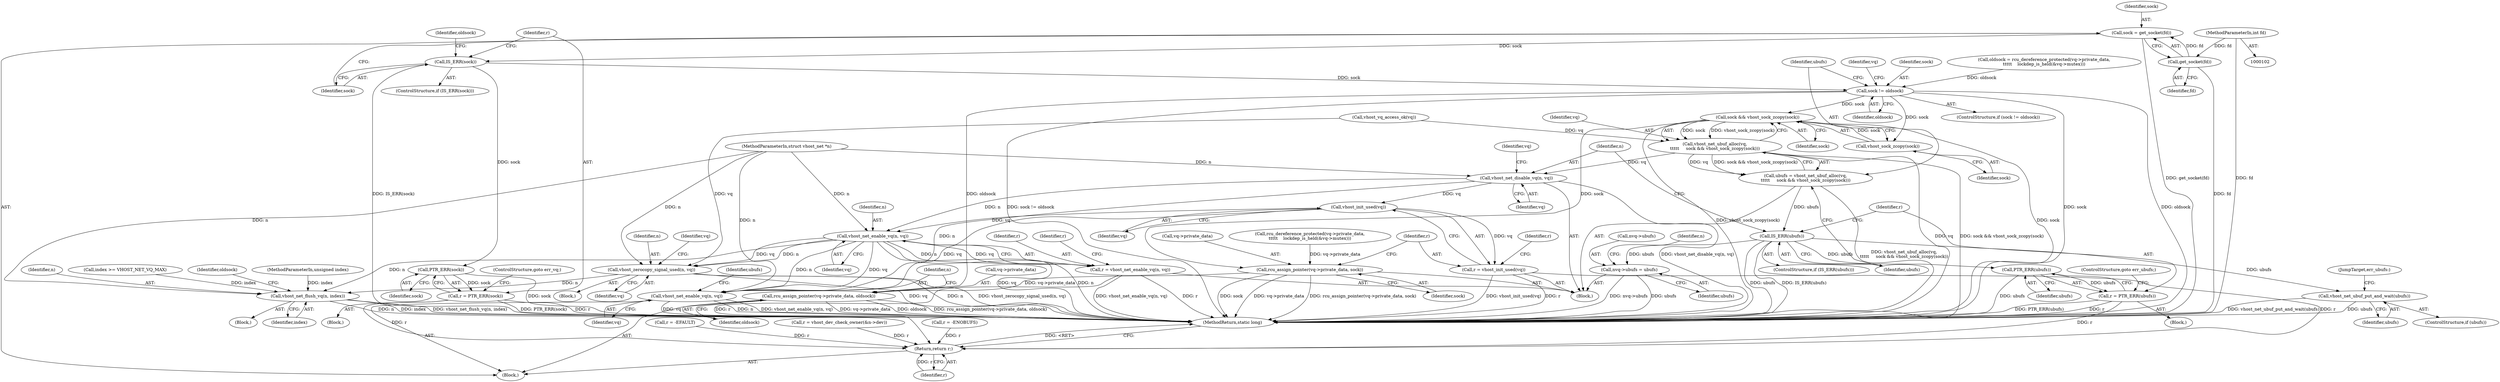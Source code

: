 digraph "0_linux_dd7633ecd553a5e304d349aa6f8eb8a0417098c5@API" {
"1000177" [label="(Call,sock = get_socket(fd))"];
"1000179" [label="(Call,get_socket(fd))"];
"1000105" [label="(MethodParameterIn,int fd)"];
"1000182" [label="(Call,IS_ERR(sock))"];
"1000187" [label="(Call,PTR_ERR(sock))"];
"1000185" [label="(Call,r = PTR_ERR(sock))"];
"1000345" [label="(Return,return r;)"];
"1000202" [label="(Call,sock != oldsock)"];
"1000210" [label="(Call,sock && vhost_sock_zcopy(sock))"];
"1000208" [label="(Call,vhost_net_ubuf_alloc(vq,\n\t\t\t\t\t     sock && vhost_sock_zcopy(sock)))"];
"1000206" [label="(Call,ubufs = vhost_net_ubuf_alloc(vq,\n\t\t\t\t\t     sock && vhost_sock_zcopy(sock)))"];
"1000215" [label="(Call,IS_ERR(ubufs))"];
"1000220" [label="(Call,PTR_ERR(ubufs))"];
"1000218" [label="(Call,r = PTR_ERR(ubufs))"];
"1000251" [label="(Call,nvq->ubufs = ubufs)"];
"1000324" [label="(Call,vhost_net_ubuf_put_and_wait(ubufs))"];
"1000223" [label="(Call,vhost_net_disable_vq(n, vq))"];
"1000233" [label="(Call,vhost_init_used(vq))"];
"1000231" [label="(Call,r = vhost_init_used(vq))"];
"1000240" [label="(Call,vhost_net_enable_vq(n, vq))"];
"1000238" [label="(Call,r = vhost_net_enable_vq(n, vq))"];
"1000286" [label="(Call,vhost_zerocopy_signal_used(n, vq))"];
"1000297" [label="(Call,vhost_net_flush_vq(n, index))"];
"1000319" [label="(Call,vhost_net_enable_vq(n, vq))"];
"1000226" [label="(Call,rcu_assign_pointer(vq->private_data, sock))"];
"1000314" [label="(Call,rcu_assign_pointer(vq->private_data, oldsock))"];
"1000212" [label="(Call,vhost_sock_zcopy(sock))"];
"1000139" [label="(Call,r = -ENOBUFS)"];
"1000105" [label="(MethodParameterIn,int fd)"];
"1000345" [label="(Return,return r;)"];
"1000222" [label="(ControlStructure,goto err_ubufs;)"];
"1000320" [label="(Identifier,n)"];
"1000216" [label="(Identifier,ubufs)"];
"1000242" [label="(Identifier,vq)"];
"1000318" [label="(Identifier,oldsock)"];
"1000315" [label="(Call,vq->private_data)"];
"1000187" [label="(Call,PTR_ERR(sock))"];
"1000287" [label="(Identifier,n)"];
"1000258" [label="(Identifier,n)"];
"1000226" [label="(Call,rcu_assign_pointer(vq->private_data, sock))"];
"1000103" [label="(MethodParameterIn,struct vhost_net *n)"];
"1000225" [label="(Identifier,vq)"];
"1000321" [label="(Identifier,vq)"];
"1000298" [label="(Identifier,n)"];
"1000169" [label="(Call,vhost_vq_access_ok(vq))"];
"1000214" [label="(ControlStructure,if (IS_ERR(ubufs)))"];
"1000223" [label="(Call,vhost_net_disable_vq(n, vq))"];
"1000220" [label="(Call,PTR_ERR(ubufs))"];
"1000323" [label="(Identifier,ubufs)"];
"1000238" [label="(Call,r = vhost_net_enable_vq(n, vq))"];
"1000186" [label="(Identifier,r)"];
"1000206" [label="(Call,ubufs = vhost_net_ubuf_alloc(vq,\n\t\t\t\t\t     sock && vhost_sock_zcopy(sock)))"];
"1000215" [label="(Call,IS_ERR(ubufs))"];
"1000231" [label="(Call,r = vhost_init_used(vq))"];
"1000208" [label="(Call,vhost_net_ubuf_alloc(vq,\n\t\t\t\t\t     sock && vhost_sock_zcopy(sock)))"];
"1000236" [label="(Identifier,r)"];
"1000302" [label="(Identifier,oldsock)"];
"1000251" [label="(Call,nvq->ubufs = ubufs)"];
"1000314" [label="(Call,rcu_assign_pointer(vq->private_data, oldsock))"];
"1000217" [label="(Block,)"];
"1000190" [label="(Call,oldsock = rcu_dereference_protected(vq->private_data,\n\t\t\t\t\t    lockdep_is_held(&vq->mutex)))"];
"1000286" [label="(Call,vhost_zerocopy_signal_used(n, vq))"];
"1000188" [label="(Identifier,sock)"];
"1000213" [label="(Identifier,sock)"];
"1000201" [label="(ControlStructure,if (sock != oldsock))"];
"1000184" [label="(Block,)"];
"1000178" [label="(Identifier,sock)"];
"1000189" [label="(ControlStructure,goto err_vq;)"];
"1000212" [label="(Call,vhost_sock_zcopy(sock))"];
"1000239" [label="(Identifier,r)"];
"1000191" [label="(Identifier,oldsock)"];
"1000230" [label="(Identifier,sock)"];
"1000218" [label="(Call,r = PTR_ERR(ubufs))"];
"1000322" [label="(ControlStructure,if (ubufs))"];
"1000221" [label="(Identifier,ubufs)"];
"1000192" [label="(Call,rcu_dereference_protected(vq->private_data,\n\t\t\t\t\t    lockdep_is_held(&vq->mutex)))"];
"1000124" [label="(Call,r = vhost_dev_check_owner(&n->dev))"];
"1000177" [label="(Call,sock = get_socket(fd))"];
"1000319" [label="(Call,vhost_net_enable_vq(n, vq))"];
"1000346" [label="(Identifier,r)"];
"1000255" [label="(Identifier,ubufs)"];
"1000244" [label="(Identifier,r)"];
"1000241" [label="(Identifier,n)"];
"1000210" [label="(Call,sock && vhost_sock_zcopy(sock))"];
"1000233" [label="(Call,vhost_init_used(vq))"];
"1000219" [label="(Identifier,r)"];
"1000274" [label="(Identifier,vq)"];
"1000207" [label="(Identifier,ubufs)"];
"1000232" [label="(Identifier,r)"];
"1000202" [label="(Call,sock != oldsock)"];
"1000347" [label="(MethodReturn,static long)"];
"1000104" [label="(MethodParameterIn,unsigned index)"];
"1000224" [label="(Identifier,n)"];
"1000172" [label="(Call,r = -EFAULT)"];
"1000182" [label="(Call,IS_ERR(sock))"];
"1000204" [label="(Identifier,oldsock)"];
"1000106" [label="(Block,)"];
"1000183" [label="(Identifier,sock)"];
"1000179" [label="(Call,get_socket(fd))"];
"1000234" [label="(Identifier,vq)"];
"1000203" [label="(Identifier,sock)"];
"1000185" [label="(Call,r = PTR_ERR(sock))"];
"1000180" [label="(Identifier,fd)"];
"1000292" [label="(Identifier,vq)"];
"1000240" [label="(Call,vhost_net_enable_vq(n, vq))"];
"1000325" [label="(Identifier,ubufs)"];
"1000326" [label="(JumpTarget,err_ubufs:)"];
"1000324" [label="(Call,vhost_net_ubuf_put_and_wait(ubufs))"];
"1000297" [label="(Call,vhost_net_flush_vq(n, index))"];
"1000296" [label="(Block,)"];
"1000228" [label="(Identifier,vq)"];
"1000278" [label="(Block,)"];
"1000205" [label="(Block,)"];
"1000252" [label="(Call,nvq->ubufs)"];
"1000211" [label="(Identifier,sock)"];
"1000299" [label="(Identifier,index)"];
"1000227" [label="(Call,vq->private_data)"];
"1000181" [label="(ControlStructure,if (IS_ERR(sock)))"];
"1000288" [label="(Identifier,vq)"];
"1000209" [label="(Identifier,vq)"];
"1000135" [label="(Call,index >= VHOST_NET_VQ_MAX)"];
"1000177" -> "1000106"  [label="AST: "];
"1000177" -> "1000179"  [label="CFG: "];
"1000178" -> "1000177"  [label="AST: "];
"1000179" -> "1000177"  [label="AST: "];
"1000183" -> "1000177"  [label="CFG: "];
"1000177" -> "1000347"  [label="DDG: get_socket(fd)"];
"1000179" -> "1000177"  [label="DDG: fd"];
"1000177" -> "1000182"  [label="DDG: sock"];
"1000179" -> "1000180"  [label="CFG: "];
"1000180" -> "1000179"  [label="AST: "];
"1000179" -> "1000347"  [label="DDG: fd"];
"1000105" -> "1000179"  [label="DDG: fd"];
"1000105" -> "1000102"  [label="AST: "];
"1000105" -> "1000347"  [label="DDG: fd"];
"1000182" -> "1000181"  [label="AST: "];
"1000182" -> "1000183"  [label="CFG: "];
"1000183" -> "1000182"  [label="AST: "];
"1000186" -> "1000182"  [label="CFG: "];
"1000191" -> "1000182"  [label="CFG: "];
"1000182" -> "1000347"  [label="DDG: IS_ERR(sock)"];
"1000182" -> "1000187"  [label="DDG: sock"];
"1000182" -> "1000202"  [label="DDG: sock"];
"1000187" -> "1000185"  [label="AST: "];
"1000187" -> "1000188"  [label="CFG: "];
"1000188" -> "1000187"  [label="AST: "];
"1000185" -> "1000187"  [label="CFG: "];
"1000187" -> "1000347"  [label="DDG: sock"];
"1000187" -> "1000185"  [label="DDG: sock"];
"1000185" -> "1000184"  [label="AST: "];
"1000186" -> "1000185"  [label="AST: "];
"1000189" -> "1000185"  [label="CFG: "];
"1000185" -> "1000347"  [label="DDG: r"];
"1000185" -> "1000347"  [label="DDG: PTR_ERR(sock)"];
"1000185" -> "1000345"  [label="DDG: r"];
"1000345" -> "1000106"  [label="AST: "];
"1000345" -> "1000346"  [label="CFG: "];
"1000346" -> "1000345"  [label="AST: "];
"1000347" -> "1000345"  [label="CFG: "];
"1000345" -> "1000347"  [label="DDG: <RET>"];
"1000346" -> "1000345"  [label="DDG: r"];
"1000124" -> "1000345"  [label="DDG: r"];
"1000238" -> "1000345"  [label="DDG: r"];
"1000218" -> "1000345"  [label="DDG: r"];
"1000139" -> "1000345"  [label="DDG: r"];
"1000231" -> "1000345"  [label="DDG: r"];
"1000172" -> "1000345"  [label="DDG: r"];
"1000202" -> "1000201"  [label="AST: "];
"1000202" -> "1000204"  [label="CFG: "];
"1000203" -> "1000202"  [label="AST: "];
"1000204" -> "1000202"  [label="AST: "];
"1000207" -> "1000202"  [label="CFG: "];
"1000274" -> "1000202"  [label="CFG: "];
"1000202" -> "1000347"  [label="DDG: sock"];
"1000202" -> "1000347"  [label="DDG: sock != oldsock"];
"1000202" -> "1000347"  [label="DDG: oldsock"];
"1000190" -> "1000202"  [label="DDG: oldsock"];
"1000202" -> "1000210"  [label="DDG: sock"];
"1000202" -> "1000212"  [label="DDG: sock"];
"1000202" -> "1000314"  [label="DDG: oldsock"];
"1000210" -> "1000208"  [label="AST: "];
"1000210" -> "1000211"  [label="CFG: "];
"1000210" -> "1000212"  [label="CFG: "];
"1000211" -> "1000210"  [label="AST: "];
"1000212" -> "1000210"  [label="AST: "];
"1000208" -> "1000210"  [label="CFG: "];
"1000210" -> "1000347"  [label="DDG: vhost_sock_zcopy(sock)"];
"1000210" -> "1000347"  [label="DDG: sock"];
"1000210" -> "1000208"  [label="DDG: sock"];
"1000210" -> "1000208"  [label="DDG: vhost_sock_zcopy(sock)"];
"1000212" -> "1000210"  [label="DDG: sock"];
"1000210" -> "1000226"  [label="DDG: sock"];
"1000208" -> "1000206"  [label="AST: "];
"1000209" -> "1000208"  [label="AST: "];
"1000206" -> "1000208"  [label="CFG: "];
"1000208" -> "1000347"  [label="DDG: vq"];
"1000208" -> "1000347"  [label="DDG: sock && vhost_sock_zcopy(sock)"];
"1000208" -> "1000206"  [label="DDG: vq"];
"1000208" -> "1000206"  [label="DDG: sock && vhost_sock_zcopy(sock)"];
"1000169" -> "1000208"  [label="DDG: vq"];
"1000208" -> "1000223"  [label="DDG: vq"];
"1000206" -> "1000205"  [label="AST: "];
"1000207" -> "1000206"  [label="AST: "];
"1000216" -> "1000206"  [label="CFG: "];
"1000206" -> "1000347"  [label="DDG: vhost_net_ubuf_alloc(vq,\n\t\t\t\t\t     sock && vhost_sock_zcopy(sock))"];
"1000206" -> "1000215"  [label="DDG: ubufs"];
"1000215" -> "1000214"  [label="AST: "];
"1000215" -> "1000216"  [label="CFG: "];
"1000216" -> "1000215"  [label="AST: "];
"1000219" -> "1000215"  [label="CFG: "];
"1000224" -> "1000215"  [label="CFG: "];
"1000215" -> "1000347"  [label="DDG: ubufs"];
"1000215" -> "1000347"  [label="DDG: IS_ERR(ubufs)"];
"1000215" -> "1000220"  [label="DDG: ubufs"];
"1000215" -> "1000251"  [label="DDG: ubufs"];
"1000215" -> "1000324"  [label="DDG: ubufs"];
"1000220" -> "1000218"  [label="AST: "];
"1000220" -> "1000221"  [label="CFG: "];
"1000221" -> "1000220"  [label="AST: "];
"1000218" -> "1000220"  [label="CFG: "];
"1000220" -> "1000347"  [label="DDG: ubufs"];
"1000220" -> "1000218"  [label="DDG: ubufs"];
"1000218" -> "1000217"  [label="AST: "];
"1000219" -> "1000218"  [label="AST: "];
"1000222" -> "1000218"  [label="CFG: "];
"1000218" -> "1000347"  [label="DDG: r"];
"1000218" -> "1000347"  [label="DDG: PTR_ERR(ubufs)"];
"1000251" -> "1000205"  [label="AST: "];
"1000251" -> "1000255"  [label="CFG: "];
"1000252" -> "1000251"  [label="AST: "];
"1000255" -> "1000251"  [label="AST: "];
"1000258" -> "1000251"  [label="CFG: "];
"1000251" -> "1000347"  [label="DDG: ubufs"];
"1000251" -> "1000347"  [label="DDG: nvq->ubufs"];
"1000324" -> "1000322"  [label="AST: "];
"1000324" -> "1000325"  [label="CFG: "];
"1000325" -> "1000324"  [label="AST: "];
"1000326" -> "1000324"  [label="CFG: "];
"1000324" -> "1000347"  [label="DDG: vhost_net_ubuf_put_and_wait(ubufs)"];
"1000324" -> "1000347"  [label="DDG: ubufs"];
"1000223" -> "1000205"  [label="AST: "];
"1000223" -> "1000225"  [label="CFG: "];
"1000224" -> "1000223"  [label="AST: "];
"1000225" -> "1000223"  [label="AST: "];
"1000228" -> "1000223"  [label="CFG: "];
"1000223" -> "1000347"  [label="DDG: vhost_net_disable_vq(n, vq)"];
"1000103" -> "1000223"  [label="DDG: n"];
"1000223" -> "1000233"  [label="DDG: vq"];
"1000223" -> "1000240"  [label="DDG: n"];
"1000223" -> "1000319"  [label="DDG: n"];
"1000233" -> "1000231"  [label="AST: "];
"1000233" -> "1000234"  [label="CFG: "];
"1000234" -> "1000233"  [label="AST: "];
"1000231" -> "1000233"  [label="CFG: "];
"1000233" -> "1000231"  [label="DDG: vq"];
"1000233" -> "1000240"  [label="DDG: vq"];
"1000233" -> "1000319"  [label="DDG: vq"];
"1000231" -> "1000205"  [label="AST: "];
"1000232" -> "1000231"  [label="AST: "];
"1000236" -> "1000231"  [label="CFG: "];
"1000231" -> "1000347"  [label="DDG: vhost_init_used(vq)"];
"1000231" -> "1000347"  [label="DDG: r"];
"1000240" -> "1000238"  [label="AST: "];
"1000240" -> "1000242"  [label="CFG: "];
"1000241" -> "1000240"  [label="AST: "];
"1000242" -> "1000240"  [label="AST: "];
"1000238" -> "1000240"  [label="CFG: "];
"1000240" -> "1000347"  [label="DDG: vq"];
"1000240" -> "1000347"  [label="DDG: n"];
"1000240" -> "1000238"  [label="DDG: n"];
"1000240" -> "1000238"  [label="DDG: vq"];
"1000103" -> "1000240"  [label="DDG: n"];
"1000240" -> "1000286"  [label="DDG: n"];
"1000240" -> "1000286"  [label="DDG: vq"];
"1000240" -> "1000297"  [label="DDG: n"];
"1000240" -> "1000319"  [label="DDG: n"];
"1000240" -> "1000319"  [label="DDG: vq"];
"1000238" -> "1000205"  [label="AST: "];
"1000239" -> "1000238"  [label="AST: "];
"1000244" -> "1000238"  [label="CFG: "];
"1000238" -> "1000347"  [label="DDG: r"];
"1000238" -> "1000347"  [label="DDG: vhost_net_enable_vq(n, vq)"];
"1000286" -> "1000278"  [label="AST: "];
"1000286" -> "1000288"  [label="CFG: "];
"1000287" -> "1000286"  [label="AST: "];
"1000288" -> "1000286"  [label="AST: "];
"1000292" -> "1000286"  [label="CFG: "];
"1000286" -> "1000347"  [label="DDG: vhost_zerocopy_signal_used(n, vq)"];
"1000286" -> "1000347"  [label="DDG: n"];
"1000286" -> "1000347"  [label="DDG: vq"];
"1000103" -> "1000286"  [label="DDG: n"];
"1000169" -> "1000286"  [label="DDG: vq"];
"1000286" -> "1000297"  [label="DDG: n"];
"1000297" -> "1000296"  [label="AST: "];
"1000297" -> "1000299"  [label="CFG: "];
"1000298" -> "1000297"  [label="AST: "];
"1000299" -> "1000297"  [label="AST: "];
"1000302" -> "1000297"  [label="CFG: "];
"1000297" -> "1000347"  [label="DDG: n"];
"1000297" -> "1000347"  [label="DDG: index"];
"1000297" -> "1000347"  [label="DDG: vhost_net_flush_vq(n, index)"];
"1000103" -> "1000297"  [label="DDG: n"];
"1000135" -> "1000297"  [label="DDG: index"];
"1000104" -> "1000297"  [label="DDG: index"];
"1000319" -> "1000106"  [label="AST: "];
"1000319" -> "1000321"  [label="CFG: "];
"1000320" -> "1000319"  [label="AST: "];
"1000321" -> "1000319"  [label="AST: "];
"1000323" -> "1000319"  [label="CFG: "];
"1000319" -> "1000347"  [label="DDG: vhost_net_enable_vq(n, vq)"];
"1000319" -> "1000347"  [label="DDG: vq"];
"1000319" -> "1000347"  [label="DDG: n"];
"1000103" -> "1000319"  [label="DDG: n"];
"1000226" -> "1000205"  [label="AST: "];
"1000226" -> "1000230"  [label="CFG: "];
"1000227" -> "1000226"  [label="AST: "];
"1000230" -> "1000226"  [label="AST: "];
"1000232" -> "1000226"  [label="CFG: "];
"1000226" -> "1000347"  [label="DDG: vq->private_data"];
"1000226" -> "1000347"  [label="DDG: rcu_assign_pointer(vq->private_data, sock)"];
"1000226" -> "1000347"  [label="DDG: sock"];
"1000192" -> "1000226"  [label="DDG: vq->private_data"];
"1000226" -> "1000314"  [label="DDG: vq->private_data"];
"1000314" -> "1000106"  [label="AST: "];
"1000314" -> "1000318"  [label="CFG: "];
"1000315" -> "1000314"  [label="AST: "];
"1000318" -> "1000314"  [label="AST: "];
"1000320" -> "1000314"  [label="CFG: "];
"1000314" -> "1000347"  [label="DDG: vq->private_data"];
"1000314" -> "1000347"  [label="DDG: oldsock"];
"1000314" -> "1000347"  [label="DDG: rcu_assign_pointer(vq->private_data, oldsock)"];
"1000212" -> "1000213"  [label="CFG: "];
"1000213" -> "1000212"  [label="AST: "];
}
